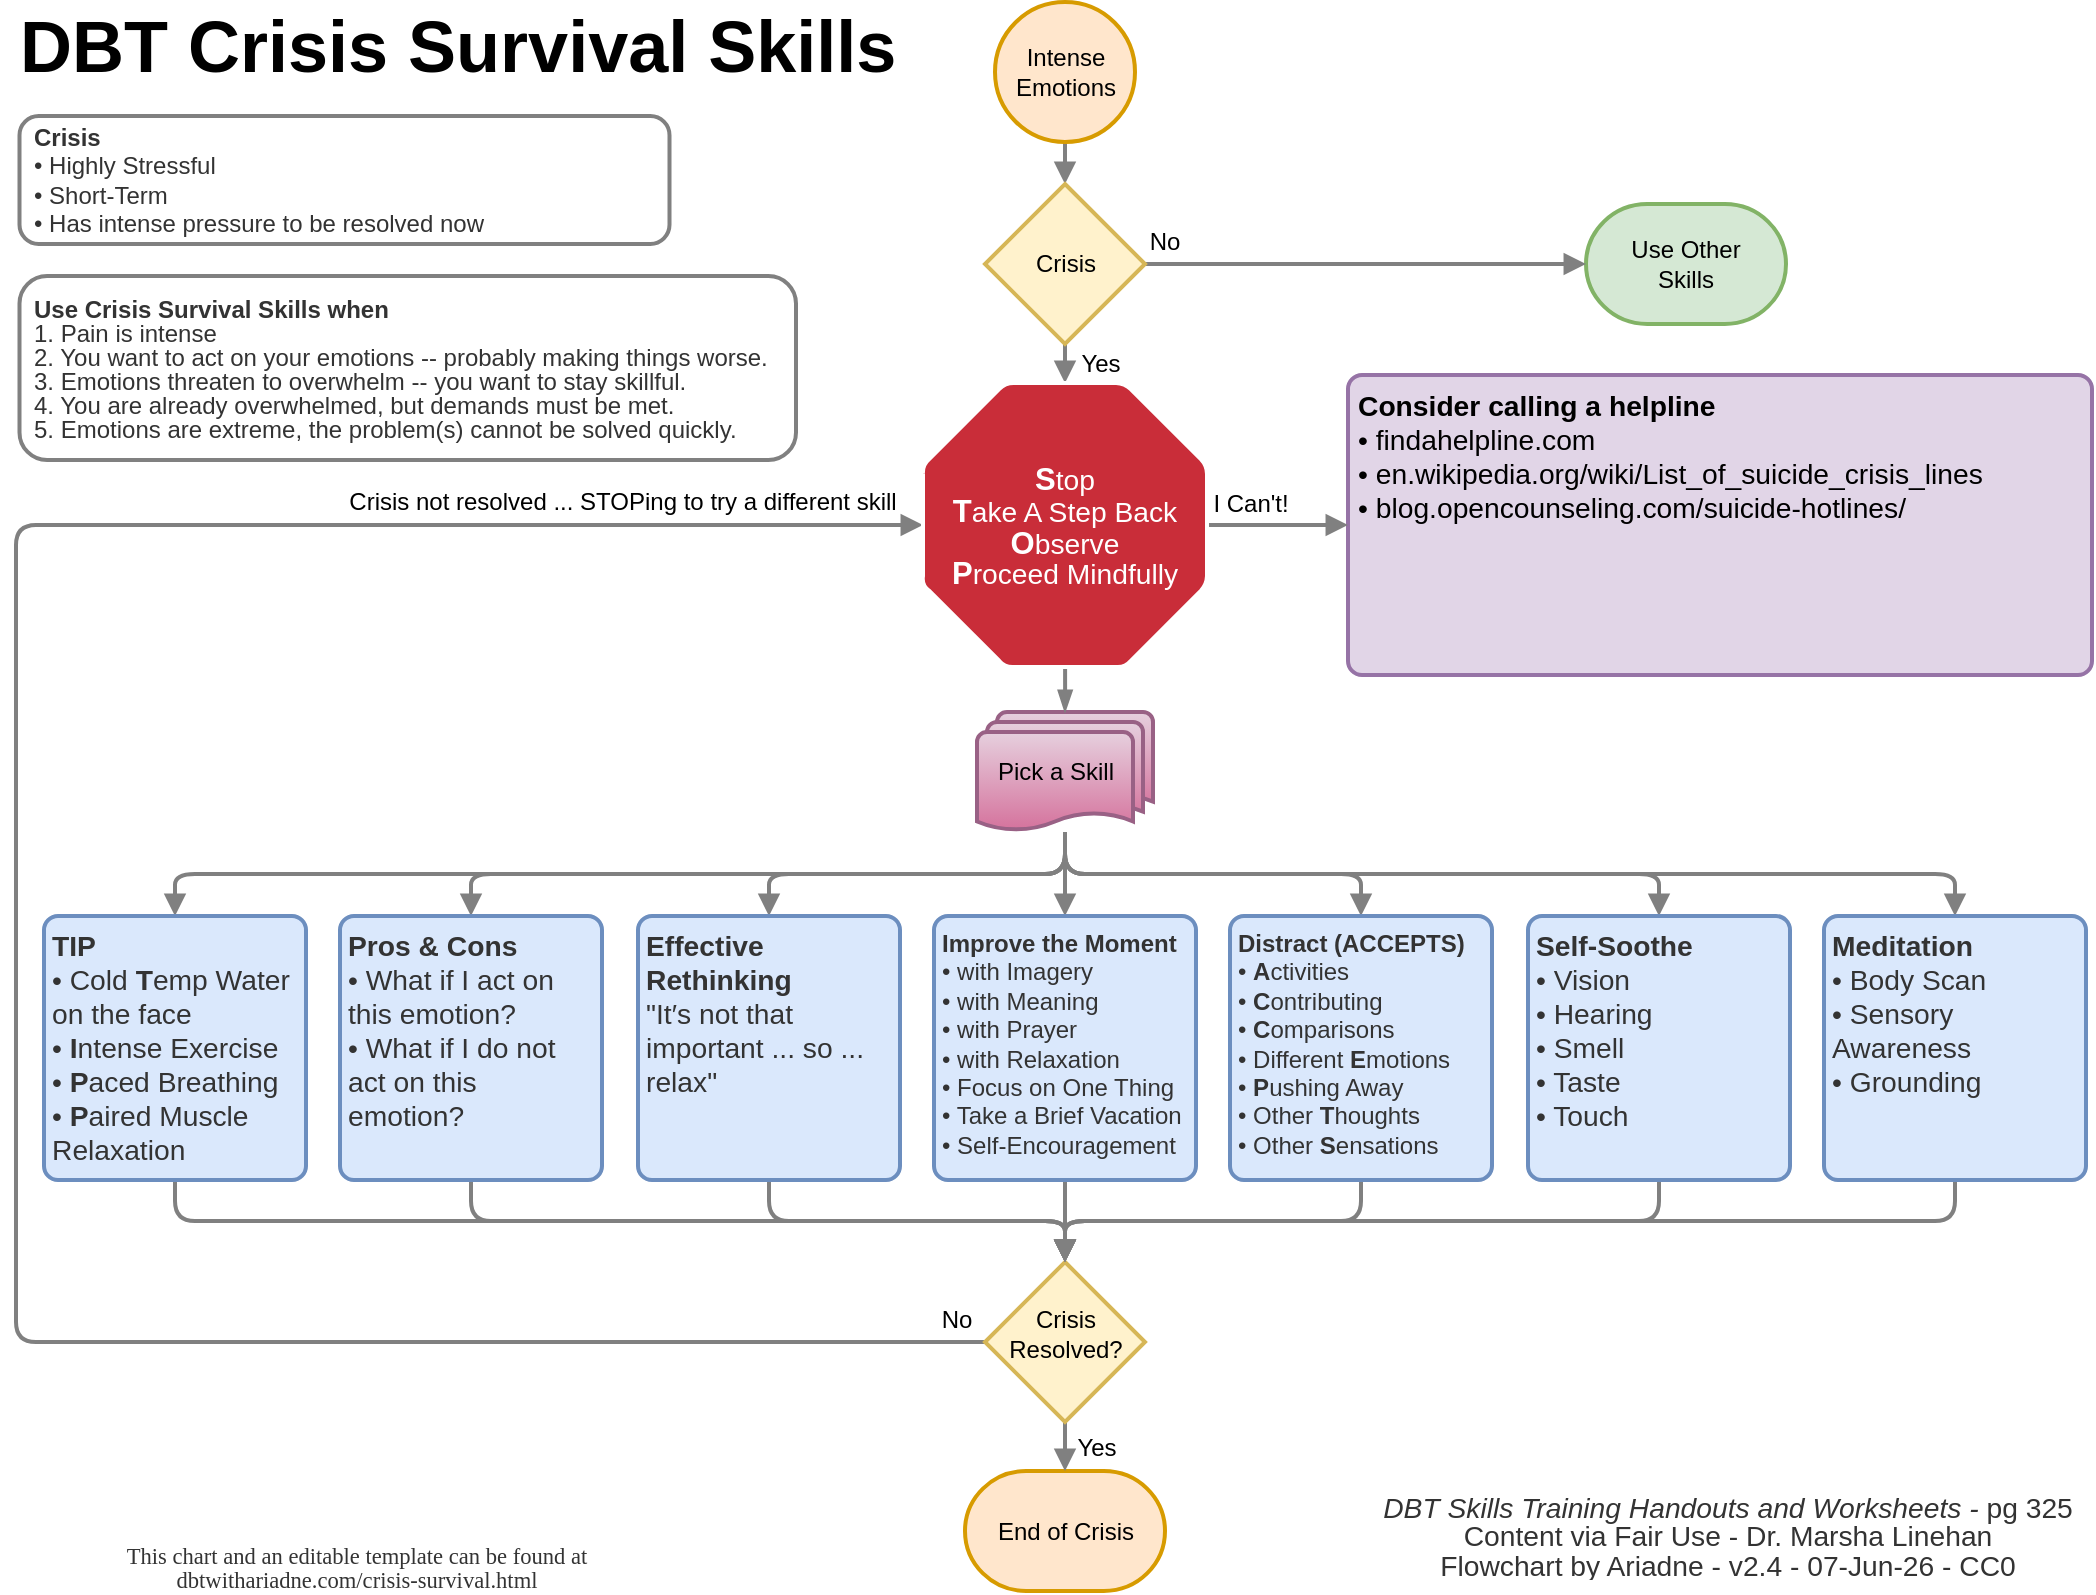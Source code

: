 <mxfile version="26.0.3">
  <diagram name="Page 1" id="Page_1">
    <mxGraphModel dx="1418" dy="746" grid="1" gridSize="12" guides="1" tooltips="1" connect="1" arrows="1" fold="1" page="1" pageScale="1" pageWidth="1100" pageHeight="850" math="0" shadow="0">
      <root>
        <mxCell id="0" />
        <mxCell id="1" parent="0" />
        <UserObject label="" tags="Background" id="72">
          <mxCell style="vsdxID=5;edgeStyle=none;startArrow=none;endArrow=block;startSize=5;endSize=5;strokeColor=#5E5E5E;spacingTop=-3;spacingBottom=-3;spacingLeft=-3;spacingRight=-3;verticalAlign=middle;html=1;labelBackgroundColor=none;rounded=1;" parent="1" edge="1">
            <mxGeometry relative="1" as="geometry">
              <mxPoint as="offset" />
              <Array as="points" />
              <mxPoint x="555" y="64" as="sourcePoint" />
              <mxPoint x="555" y="88" as="targetPoint" />
            </mxGeometry>
          </mxCell>
        </UserObject>
        <UserObject label="" tags="Background" id="36">
          <mxCell style="vsdxID=30;fillColor=none;gradientColor=none;fillOpacity=0;strokeOpacity=0;strokeWidth=2;spacingTop=-3;spacingBottom=-3;spacingLeft=-3;spacingRight=-3;points=[[0,0.5,0],[1,0.5,0],[0.5,1,0],[0.5,0,0]];labelBackgroundColor=none;rounded=1;strokeColor=none;html=1;whiteSpace=wrap;" parent="1" vertex="1">
            <mxGeometry x="703" y="762.5" width="365" height="55" as="geometry" />
          </mxCell>
        </UserObject>
        <mxCell id="37" style="vsdxID=31;fillColor=#ffffff;gradientColor=none;fillOpacity=0;strokeOpacity=0;shape=stencil(vVTLkoMgEPwajlK8jOGczf7AfgEViVJhxUJ24+7XBx2TEk1yS24w3UzTMwyI77patRox0gXvTvpsylAj/oEYM02tvQlxhfge8d3ReV1599OUsG9VZDIyRnQJZ+jAZkT5w5f51xAjmNMiBwBOfrvfQbGfcID+YJdjKsbAJ3BjqkHkysWFBLqf+CJmh8iNIkWSccrfZ6o3XeZdUMG4JsGs8pXOolR2tKpKoO6sdTsL0/nlrGlmRqTEZHNH+q4TikmROsnxdps4oeRBad7gZaktxfV2D/oi6dINSfuyrs5N4/V2Vo8iamPCnz60RXsEZjx9aKsCbd5m5+nIxMU4mzC1xloY7Tm+nOUYgn+A7y8=);strokeWidth=2;spacingTop=-3;spacingBottom=-3;spacingLeft=-3;spacingRight=-3;points=[[0,0.5,0],[1,0.5,0],[0.5,1,0],[0.5,0,0]];labelBackgroundColor=none;rounded=1;html=1;whiteSpace=wrap;" parent="36" vertex="1">
          <mxGeometry width="365" height="55" as="geometry" />
        </mxCell>
        <object label="&lt;div style=&quot;font-size: 1px&quot;&gt;&lt;p style=&quot;text-align:center;margin-left:0;margin-right:0;margin-top:0px;margin-bottom:0px;text-indent:0;vertical-align:middle;direction:ltr;&quot;&gt;&lt;font face=&quot;Helvetica&quot;&gt;&lt;font style=&quot;font-size: 14.11px; color: rgb(51, 51, 51); direction: ltr; letter-spacing: 0px; line-height: 100%; opacity: 1;&quot;&gt;&lt;i style=&quot;&quot;&gt;DBT Skills Training Handouts and Worksheets -&amp;nbsp;&lt;/i&gt;&lt;/font&gt;&lt;font style=&quot;font-size: 14.11px; color: rgb(51, 51, 51); direction: ltr; letter-spacing: 0px; line-height: 100%; opacity: 1;&quot;&gt;pg 325&lt;br&gt;Content via Fair Use - Dr. Marsha Linehan&lt;br&gt;Flowchart by Ariadne - v2.4 - %date{dd-mmm-yy}% - CC0&lt;/font&gt;&lt;/font&gt;&lt;/p&gt;&lt;/div&gt;" placeholders="1" id="38">
          <mxCell style="text;vsdxID=30;fillColor=none;gradientColor=none;fillOpacity=0;strokeOpacity=0;strokeWidth=2;spacingTop=-3;spacingBottom=-3;spacingLeft=-3;spacingRight=-3;points=[[0,0.5,0],[1,0.5,0],[0.5,1,0],[0.5,0,0]];labelBackgroundColor=none;rounded=1;strokeColor=none;html=1;whiteSpace=wrap;verticalAlign=middle;align=center;overflow=width;;html=1;" parent="36" vertex="1">
            <mxGeometry x="2.85" y="2.248" width="359.651" height="50.503" as="geometry" />
          </mxCell>
        </object>
        <UserObject label="" tags="Background" id="69">
          <mxCell style="vsdxID=69;fillColor=none;gradientColor=none;fillOpacity=0;strokeColor=none;strokeWidth=0;spacingTop=-3;spacingBottom=-3;spacingLeft=-3;spacingRight=-3;points=[[0,0.5,0],[1,0.5,0],[0.5,1,0],[0.5,0,0]];labelBackgroundColor=none;rounded=0;html=1;whiteSpace=wrap;" parent="1" vertex="1">
            <mxGeometry x="36" y="768" width="346" height="29" as="geometry" />
          </mxCell>
        </UserObject>
        <mxCell id="70" style="vsdxID=70;fillColor=#ffffff;gradientColor=none;fillOpacity=0;shape=stencil(pZFNDsIgEIVPM1syQIxhXesFPAERFCJCQ6l/p5d2XKCJG93NvPe9MHmA7EanBwsCx5LTyV69KQ7kBoTw0dnsS51A9iC7Q8r2mNMUDe2DrqTARbGGMnymBeq83/mHJQ2Z5OsVGZQ8p8v84u3lk3Vvty2BwccG5IgM+R+0Ukx9D+DP7NsVdViaoc58CFRs6382WSX6Bdk/AQ==);strokeColor=none;strokeWidth=0;spacingTop=-3;spacingBottom=-3;spacingLeft=-3;spacingRight=-3;points=[[0,0.5,0],[1,0.5,0],[0.5,1,0],[0.5,0,0]];labelBackgroundColor=none;rounded=1;html=1;whiteSpace=wrap;" parent="69" vertex="1">
          <mxGeometry width="346" height="29" as="geometry" />
        </mxCell>
        <mxCell id="-AC0HH4Vd6_QIRDWCGgm-108" value="&lt;div style=&quot;&quot;&gt;&lt;p style=&quot;margin: 0px; text-indent: 0px; vertical-align: top; direction: ltr;&quot;&gt;&lt;font&gt;&lt;font style=&quot;color: rgb(51, 51, 51); direction: ltr; letter-spacing: 0px; line-height: 100%; opacity: 1;&quot;&gt;&lt;b style=&quot;&quot;&gt;Crisis&lt;br&gt;&lt;/b&gt;&lt;/font&gt;&lt;font style=&quot;color: rgb(51, 51, 51); direction: ltr; letter-spacing: 0px; line-height: 100%; opacity: 1;&quot;&gt;• Highly Stressful&lt;br&gt;• Short-Term&lt;br&gt;• Has intense pressure to be resolved now&lt;/font&gt;&lt;/font&gt;&lt;/p&gt;&lt;/div&gt;" style="rounded=1;whiteSpace=wrap;html=1;strokeWidth=2;strokeColor=#808080;align=left;spacing=7;fontFamily=Helvetica;" parent="1" vertex="1">
          <mxGeometry x="31.75" y="80" width="325" height="64" as="geometry" />
        </mxCell>
        <mxCell id="-AC0HH4Vd6_QIRDWCGgm-109" value="&lt;div style=&quot;font-size: 1px&quot;&gt;&lt;p style=&quot;margin: 0px; text-indent: 0px; vertical-align: top; direction: ltr;&quot;&gt;&lt;font face=&quot;Helvetica&quot;&gt;&lt;font style=&quot;color: rgb(51, 51, 51); direction: ltr; letter-spacing: 0px; line-height: 100%; opacity: 1; font-size: 12px;&quot;&gt;&lt;b style=&quot;&quot;&gt;Use Crisis Survival Skills when&lt;/b&gt;&lt;/font&gt;&lt;font style=&quot;color: rgb(51, 51, 51); direction: ltr; letter-spacing: 0px; line-height: 100%; opacity: 1; font-size: 12px;&quot;&gt;&lt;br&gt;1. Pain is intense&lt;br&gt;2. You want to act on your emotions -- probably making things worse.&lt;br&gt;3. Emotions threaten to overwhelm -- you want to stay skillful. &lt;br&gt;4. You are already overwhelmed, but demands must be met.&lt;br&gt;5. Emotions are extreme, the problem(s) cannot be solved quickly.&lt;/font&gt;&lt;/font&gt;&lt;/p&gt;&lt;/div&gt;" style="rounded=1;whiteSpace=wrap;html=1;strokeWidth=2;strokeColor=#808080;align=left;spacingTop=0;spacing=7;spacingBottom=0;spacingLeft=0;" parent="1" vertex="1">
          <mxGeometry x="31.75" y="160" width="388.25" height="92" as="geometry" />
        </mxCell>
        <mxCell id="8sUVVkPSZ1JqGQnIxmPN-148" style="edgeStyle=elbowEdgeStyle;rounded=1;orthogonalLoop=1;jettySize=auto;html=1;entryX=0.5;entryY=0;entryDx=0;entryDy=0;elbow=vertical;strokeColor=#808080;strokeWidth=2;endArrow=block;endFill=1;" parent="1" source="8sUVVkPSZ1JqGQnIxmPN-120" target="8sUVVkPSZ1JqGQnIxmPN-126" edge="1">
          <mxGeometry relative="1" as="geometry" />
        </mxCell>
        <mxCell id="8sUVVkPSZ1JqGQnIxmPN-149" style="edgeStyle=elbowEdgeStyle;rounded=1;orthogonalLoop=1;jettySize=auto;html=1;entryX=0.5;entryY=0;entryDx=0;entryDy=0;elbow=vertical;strokeColor=#808080;strokeWidth=2;endArrow=block;endFill=1;" parent="1" source="8sUVVkPSZ1JqGQnIxmPN-120" target="8sUVVkPSZ1JqGQnIxmPN-127" edge="1">
          <mxGeometry relative="1" as="geometry" />
        </mxCell>
        <mxCell id="8sUVVkPSZ1JqGQnIxmPN-150" style="edgeStyle=elbowEdgeStyle;rounded=1;orthogonalLoop=1;jettySize=auto;html=1;entryX=0.5;entryY=0;entryDx=0;entryDy=0;elbow=vertical;strokeColor=#808080;strokeWidth=2;endArrow=block;endFill=1;" parent="1" source="8sUVVkPSZ1JqGQnIxmPN-120" target="8sUVVkPSZ1JqGQnIxmPN-128" edge="1">
          <mxGeometry relative="1" as="geometry" />
        </mxCell>
        <mxCell id="8sUVVkPSZ1JqGQnIxmPN-151" style="edgeStyle=elbowEdgeStyle;rounded=1;orthogonalLoop=1;jettySize=auto;html=1;entryX=0.5;entryY=0;entryDx=0;entryDy=0;elbow=vertical;strokeColor=#808080;strokeWidth=2;endArrow=block;endFill=1;" parent="1" source="8sUVVkPSZ1JqGQnIxmPN-120" target="8sUVVkPSZ1JqGQnIxmPN-123" edge="1">
          <mxGeometry relative="1" as="geometry" />
        </mxCell>
        <mxCell id="8sUVVkPSZ1JqGQnIxmPN-152" style="edgeStyle=elbowEdgeStyle;rounded=1;orthogonalLoop=1;jettySize=auto;html=1;entryX=0.5;entryY=0;entryDx=0;entryDy=0;elbow=vertical;strokeColor=#808080;strokeWidth=2;endArrow=block;endFill=1;" parent="1" source="8sUVVkPSZ1JqGQnIxmPN-120" target="8sUVVkPSZ1JqGQnIxmPN-125" edge="1">
          <mxGeometry relative="1" as="geometry" />
        </mxCell>
        <mxCell id="8sUVVkPSZ1JqGQnIxmPN-153" style="edgeStyle=elbowEdgeStyle;rounded=1;orthogonalLoop=1;jettySize=auto;html=1;entryX=0.5;entryY=0;entryDx=0;entryDy=0;elbow=vertical;strokeColor=#808080;strokeWidth=2;endArrow=block;endFill=1;" parent="1" source="8sUVVkPSZ1JqGQnIxmPN-120" target="8sUVVkPSZ1JqGQnIxmPN-124" edge="1">
          <mxGeometry relative="1" as="geometry" />
        </mxCell>
        <mxCell id="8sUVVkPSZ1JqGQnIxmPN-154" style="edgeStyle=elbowEdgeStyle;rounded=1;orthogonalLoop=1;jettySize=auto;html=1;entryX=0.5;entryY=0;entryDx=0;entryDy=0;elbow=vertical;strokeColor=#808080;strokeWidth=2;endArrow=block;endFill=1;" parent="1" source="8sUVVkPSZ1JqGQnIxmPN-120" target="8sUVVkPSZ1JqGQnIxmPN-121" edge="1">
          <mxGeometry relative="1" as="geometry" />
        </mxCell>
        <mxCell id="8sUVVkPSZ1JqGQnIxmPN-120" value="Pick a Skill&amp;nbsp; &amp;nbsp;" style="strokeWidth=2;html=1;shape=mxgraph.flowchart.multi-document;whiteSpace=wrap;align=center;fillColor=#e6d0de;strokeColor=#996185;gradientColor=#d5739d;" parent="1" vertex="1">
          <mxGeometry x="510.5" y="378" width="88" height="60" as="geometry" />
        </mxCell>
        <mxCell id="8sUVVkPSZ1JqGQnIxmPN-129" value="End of Crisis" style="strokeWidth=2;html=1;shape=mxgraph.flowchart.terminator;whiteSpace=wrap;fillColor=#ffe6cc;strokeColor=#d79b00;" parent="1" vertex="1">
          <mxGeometry x="504.5" y="757.5" width="100" height="60" as="geometry" />
        </mxCell>
        <mxCell id="8sUVVkPSZ1JqGQnIxmPN-132" style="edgeStyle=orthogonalEdgeStyle;rounded=0;orthogonalLoop=1;jettySize=auto;html=1;exitX=0.5;exitY=1;exitDx=0;exitDy=0;exitPerimeter=0;entryX=0.5;entryY=0;entryDx=0;entryDy=0;entryPerimeter=0;endArrow=block;endFill=1;strokeColor=#808080;strokeWidth=2;" parent="1" source="8sUVVkPSZ1JqGQnIxmPN-131" target="8sUVVkPSZ1JqGQnIxmPN-129" edge="1">
          <mxGeometry relative="1" as="geometry" />
        </mxCell>
        <mxCell id="8sUVVkPSZ1JqGQnIxmPN-138" value="Yes" style="edgeLabel;html=1;align=center;verticalAlign=middle;resizable=0;points=[];fontSize=12;" parent="8sUVVkPSZ1JqGQnIxmPN-132" vertex="1" connectable="0">
          <mxGeometry x="-0.374" relative="1" as="geometry">
            <mxPoint x="15" y="5" as="offset" />
          </mxGeometry>
        </mxCell>
        <mxCell id="8sUVVkPSZ1JqGQnIxmPN-136" style="edgeStyle=elbowEdgeStyle;rounded=1;orthogonalLoop=1;jettySize=auto;html=1;entryX=0;entryY=0.5;entryDx=0;entryDy=0;entryPerimeter=0;fontColor=#808080;strokeWidth=2;strokeColor=#808080;endArrow=block;endFill=1;exitX=0;exitY=0.5;exitDx=0;exitDy=0;exitPerimeter=0;curved=0;" parent="1" source="8sUVVkPSZ1JqGQnIxmPN-131" target="43" edge="1">
          <mxGeometry relative="1" as="geometry">
            <Array as="points">
              <mxPoint x="30" y="480" />
            </Array>
          </mxGeometry>
        </mxCell>
        <mxCell id="8sUVVkPSZ1JqGQnIxmPN-137" value="No" style="edgeLabel;html=1;align=center;verticalAlign=middle;resizable=0;points=[];fontSize=12;" parent="8sUVVkPSZ1JqGQnIxmPN-136" vertex="1" connectable="0">
          <mxGeometry x="-0.755" y="1" relative="1" as="geometry">
            <mxPoint x="150" y="-12" as="offset" />
          </mxGeometry>
        </mxCell>
        <mxCell id="8sUVVkPSZ1JqGQnIxmPN-172" value="Crisis not resolved ... STOPing to try a different skill" style="edgeLabel;html=1;align=center;verticalAlign=middle;resizable=0;points=[];fontSize=12;" parent="8sUVVkPSZ1JqGQnIxmPN-136" vertex="1" connectable="0">
          <mxGeometry x="0.914" y="2" relative="1" as="geometry">
            <mxPoint x="-93" y="-10" as="offset" />
          </mxGeometry>
        </mxCell>
        <mxCell id="8sUVVkPSZ1JqGQnIxmPN-142" style="edgeStyle=elbowEdgeStyle;rounded=1;orthogonalLoop=1;jettySize=auto;html=1;entryX=0.5;entryY=0;entryDx=0;entryDy=0;entryPerimeter=0;endArrow=block;endFill=1;elbow=vertical;exitX=0.5;exitY=1;exitDx=0;exitDy=0;strokeWidth=2;strokeColor=#808080;curved=0;" parent="1" source="8sUVVkPSZ1JqGQnIxmPN-126" target="8sUVVkPSZ1JqGQnIxmPN-131" edge="1">
          <mxGeometry relative="1" as="geometry">
            <Array as="points">
              <mxPoint x="610" y="630" />
            </Array>
          </mxGeometry>
        </mxCell>
        <mxCell id="8sUVVkPSZ1JqGQnIxmPN-131" value="Crisis&lt;div&gt;Resolved?&lt;/div&gt;" style="strokeWidth=2;html=1;shape=mxgraph.flowchart.decision;whiteSpace=wrap;fillColor=#fff2cc;strokeColor=#d6b656;aspect=fixed;spacingTop=-8;" parent="1" vertex="1">
          <mxGeometry x="514.5" y="653" width="80" height="80" as="geometry" />
        </mxCell>
        <mxCell id="8sUVVkPSZ1JqGQnIxmPN-156" style="edgeStyle=orthogonalEdgeStyle;rounded=1;orthogonalLoop=1;jettySize=auto;html=1;entryX=0.5;entryY=0;entryDx=0;entryDy=0;entryPerimeter=0;strokeWidth=2;curved=0;endArrow=block;endFill=1;strokeColor=#808080;" parent="1" source="8sUVVkPSZ1JqGQnIxmPN-117" target="43" edge="1">
          <mxGeometry relative="1" as="geometry" />
        </mxCell>
        <mxCell id="8sUVVkPSZ1JqGQnIxmPN-168" value="Yes" style="edgeLabel;html=1;align=center;verticalAlign=middle;resizable=0;points=[];fontSize=12;" parent="8sUVVkPSZ1JqGQnIxmPN-156" vertex="1" connectable="0">
          <mxGeometry x="-0.567" relative="1" as="geometry">
            <mxPoint x="17" y="-3" as="offset" />
          </mxGeometry>
        </mxCell>
        <mxCell id="8sUVVkPSZ1JqGQnIxmPN-157" value="Use Other&lt;br&gt;Skills" style="strokeWidth=2;html=1;shape=mxgraph.flowchart.terminator;whiteSpace=wrap;fillColor=#d5e8d4;strokeColor=#82b366;aspect=fixed;" parent="1" vertex="1">
          <mxGeometry x="815" y="124" width="100" height="60" as="geometry" />
        </mxCell>
        <mxCell id="8sUVVkPSZ1JqGQnIxmPN-158" style="edgeStyle=orthogonalEdgeStyle;rounded=0;orthogonalLoop=1;jettySize=auto;html=1;entryX=0;entryY=0.5;entryDx=0;entryDy=0;entryPerimeter=0;strokeColor=#808080;endArrow=block;endFill=1;strokeWidth=2;" parent="1" source="8sUVVkPSZ1JqGQnIxmPN-117" target="8sUVVkPSZ1JqGQnIxmPN-157" edge="1">
          <mxGeometry relative="1" as="geometry" />
        </mxCell>
        <mxCell id="8sUVVkPSZ1JqGQnIxmPN-167" value="No" style="edgeLabel;html=1;align=center;verticalAlign=middle;resizable=0;points=[];fontSize=12;" parent="8sUVVkPSZ1JqGQnIxmPN-158" vertex="1" connectable="0">
          <mxGeometry x="-0.676" y="-2" relative="1" as="geometry">
            <mxPoint x="-26" y="-13" as="offset" />
          </mxGeometry>
        </mxCell>
        <mxCell id="8sUVVkPSZ1JqGQnIxmPN-161" value="&lt;div&gt;&lt;div style=&quot;&quot;&gt;&lt;span style=&quot;font-size: 14.11px;&quot;&gt;&lt;b&gt;Consider calling a helpline&lt;/b&gt;&lt;/span&gt;&lt;/div&gt;&lt;/div&gt;&lt;div style=&quot;&quot;&gt;&lt;span style=&quot;background-color: transparent; font-size: 14.11px;&quot;&gt;•&amp;nbsp;&lt;/span&gt;&lt;span style=&quot;background-color: transparent; font-size: 14.11px;&quot;&gt;findahelpline.com&lt;/span&gt;&lt;/div&gt;&lt;div style=&quot;&quot;&gt;&lt;span style=&quot;background-color: transparent; font-size: 14.11px;&quot;&gt;•&amp;nbsp;&lt;/span&gt;&lt;span style=&quot;background-color: transparent;&quot;&gt;&lt;span style=&quot;font-size: 14.11px;&quot;&gt;en.wikipedia.org/wiki/List_of_suicide_crisis_lines&lt;/span&gt;&lt;/span&gt;&lt;/div&gt;&lt;div style=&quot;&quot;&gt;&lt;span style=&quot;background-color: transparent; font-size: 14.11px;&quot;&gt;•&amp;nbsp;&lt;/span&gt;&lt;span style=&quot;background-color: transparent;&quot;&gt;&lt;span style=&quot;font-size: 14.11px;&quot;&gt;blog.opencounseling.com/suicide-hotlines/&lt;/span&gt;&lt;/span&gt;&lt;/div&gt;" style="rounded=1;whiteSpace=wrap;html=1;absoluteArcSize=1;arcSize=14;strokeWidth=2;align=left;fillColor=#e1d5e7;strokeColor=#9673a6;verticalAlign=top;spacingLeft=3;" parent="1" vertex="1">
          <mxGeometry x="696" y="209.5" width="372" height="150" as="geometry" />
        </mxCell>
        <mxCell id="8sUVVkPSZ1JqGQnIxmPN-162" style="edgeStyle=orthogonalEdgeStyle;rounded=1;orthogonalLoop=1;jettySize=auto;html=1;entryX=0.5;entryY=0;entryDx=0;entryDy=0;entryPerimeter=0;strokeColor=#808080;endArrow=blockThin;endFill=1;curved=0;strokeWidth=2;" parent="1" source="45" target="8sUVVkPSZ1JqGQnIxmPN-120" edge="1">
          <mxGeometry relative="1" as="geometry" />
        </mxCell>
        <mxCell id="8sUVVkPSZ1JqGQnIxmPN-163" style="edgeStyle=orthogonalEdgeStyle;rounded=1;orthogonalLoop=1;jettySize=auto;html=1;entryX=0;entryY=0.5;entryDx=0;entryDy=0;strokeColor=#808080;curved=0;endArrow=block;endFill=1;strokeWidth=2;" parent="1" source="45" target="8sUVVkPSZ1JqGQnIxmPN-161" edge="1">
          <mxGeometry relative="1" as="geometry" />
        </mxCell>
        <mxCell id="8sUVVkPSZ1JqGQnIxmPN-169" value="I Can&#39;t!" style="edgeLabel;html=1;align=center;verticalAlign=middle;resizable=0;points=[];fontSize=12;" parent="8sUVVkPSZ1JqGQnIxmPN-163" vertex="1" connectable="0">
          <mxGeometry x="-0.447" y="2" relative="1" as="geometry">
            <mxPoint x="4" y="-9" as="offset" />
          </mxGeometry>
        </mxCell>
        <UserObject label="" tags="STOP" id="42">
          <mxCell style="vsdxID=35;strokeWidth=2;spacingTop=-3;spacingBottom=-3;spacingLeft=-3;spacingRight=-3;points=[];labelBackgroundColor=none;rounded=0;glass=0;shadow=0;fillColor=none;strokeColor=none;fillStyle=auto;textShadow=0;labelBorderColor=none;perimeterSpacing=1;container=0;rotation=0;aspect=fixed;fontColor=none;noLabel=1;" parent="1" vertex="1">
            <mxGeometry x="483.5" y="213.5" width="142" height="142" as="geometry" />
          </mxCell>
        </UserObject>
        <mxCell id="43" value="" style="vsdxID=36;fillColor=none;gradientColor=none;strokeColor=none;strokeWidth=2;spacingTop=-3;spacingBottom=-3;spacingLeft=-3;spacingRight=-3;points=[[0,0.5,0],[1,0.5,0],[0.5,1,0],[0.5,0,0]];labelBackgroundColor=none;rounded=1;rotation=0;aspect=fixed;fontColor=none;noLabel=1;" parent="42" vertex="1">
          <mxGeometry width="142" height="142" as="geometry" />
        </mxCell>
        <mxCell id="44" style="vsdxID=37;fillColor=#c92d39;gradientColor=none;shape=stencil(vVXbcoMgFPwaHnW4jKjPafID/QKmEmVqJYO2Mf36okctEJOHzOgb7FlZlwUOYoe2EheJKG47oz/lVRVdhdgbolQ1lTSqsyPEjogdztrI0ujvpoD5RVgmxSMiC/iGDGyKhfl4V78SMBwzkiZQgC+/9M+g2E91KN1gxug4PQHTLjRITEweEwZkcwuRiUJjQr31LCXLJkoketVGRneiU7rx1GthShlZuehci9IrtVcpLw5M3B+sVeNYsWK5rx6TZ3byLLQzI723G/NyeC8jPFvRXTWRxjn1TfwjM4XdhbIA21vJ0zCTOaQHfjgL/XD/jBG8emR38BIqTzG9GozdmswP2olqezeDmKe+RLVqKLm7Lkl4XYJju2zX9l6Cizorv/yM8TAZJ6sd3rEgmCWpB8HQNAxmRlbfeL6bkWe9xQ7GFgbNTdU1dEC3HrY8C0G7ZMc/);strokeColor=#ffffff;strokeWidth=2;spacingTop=-3;spacingBottom=-3;spacingLeft=-3;spacingRight=-3;points=[[0,0.5,0],[1,0.5,0],[0.5,1,0],[0.5,0,0]];labelBackgroundColor=none;rounded=1;html=1;whiteSpace=wrap;rotation=0;aspect=fixed;" parent="43" vertex="1">
          <mxGeometry width="142" height="142" as="geometry" />
        </mxCell>
        <mxCell id="45" value="&lt;div style=&quot;font-size: 1px&quot;&gt;&lt;p style=&quot;text-align:center;margin-left:0;margin-right:0;margin-top:0px;margin-bottom:0px;text-indent:0;vertical-align:middle;direction:ltr;&quot;&gt;&lt;font style=&quot;font-size: 15.52px; font-family: Arial; direction: ltr; letter-spacing: 0px; line-height: 100%; opacity: 1;&quot;&gt;&lt;b&gt;S&lt;/b&gt;&lt;/font&gt;&lt;font style=&quot;font-size: 14.11px; font-family: Arial; direction: ltr; letter-spacing: 0px; line-height: 100%; opacity: 1;&quot;&gt;top&lt;br&gt;&lt;/font&gt;&lt;font style=&quot;font-size: 15.52px; font-family: Arial; direction: ltr; letter-spacing: 0px; line-height: 100%; opacity: 1;&quot;&gt;&lt;b&gt;T&lt;/b&gt;&lt;/font&gt;&lt;font style=&quot;font-size: 14.11px; font-family: Arial; direction: ltr; letter-spacing: 0px; line-height: 100%; opacity: 1;&quot;&gt;ake A Step Back&lt;br&gt;&lt;/font&gt;&lt;font style=&quot;font-size: 15.52px; font-family: Arial; direction: ltr; letter-spacing: 0px; line-height: 100%; opacity: 1;&quot;&gt;&lt;b&gt;O&lt;/b&gt;&lt;/font&gt;&lt;font style=&quot;font-size: 14.11px; font-family: Arial; direction: ltr; letter-spacing: 0px; line-height: 100%; opacity: 1;&quot;&gt;bserve&lt;br&gt;&lt;/font&gt;&lt;font style=&quot;font-size: 15.52px; font-family: Arial; direction: ltr; letter-spacing: 0px; line-height: 100%; opacity: 1;&quot;&gt;&lt;b&gt;P&lt;/b&gt;&lt;/font&gt;&lt;font style=&quot;font-size: 14.11px; font-family: Arial; direction: ltr; letter-spacing: 0px; line-height: 100%; opacity: 1;&quot;&gt;roceed Mindfully&lt;/font&gt;&lt;/p&gt;&lt;/div&gt;" style="text;vsdxID=36;strokeWidth=2;spacingTop=-3;spacingBottom=-3;spacingLeft=-3;spacingRight=-3;points=[[0,0.5,0],[1,0.5,0],[0.5,1,0],[0.5,0,0]];labelBackgroundColor=none;rounded=1;html=1;whiteSpace=wrap;verticalAlign=middle;align=center;overflow=width;;html=1;rotation=0;aspect=fixed;fontColor=#FFFFFF;" parent="43" vertex="1">
          <mxGeometry x="3.55" y="3.55" width="134.9" height="134.9" as="geometry" />
        </mxCell>
        <mxCell id="8sUVVkPSZ1JqGQnIxmPN-165" style="edgeStyle=orthogonalEdgeStyle;rounded=1;orthogonalLoop=1;jettySize=auto;html=1;entryX=0.5;entryY=0;entryDx=0;entryDy=0;entryPerimeter=0;strokeColor=#808080;curved=0;endArrow=block;endFill=1;strokeWidth=2;" parent="1" source="8sUVVkPSZ1JqGQnIxmPN-116" target="8sUVVkPSZ1JqGQnIxmPN-117" edge="1">
          <mxGeometry relative="1" as="geometry" />
        </mxCell>
        <mxCell id="8sUVVkPSZ1JqGQnIxmPN-116" value="Intense &lt;br&gt;Emotions" style="strokeWidth=2;html=1;shape=mxgraph.flowchart.start_2;whiteSpace=wrap;fillColor=#ffe6cc;strokeColor=#d79b00;aspect=fixed;" parent="1" vertex="1">
          <mxGeometry x="519.5" y="23" width="70" height="70" as="geometry" />
        </mxCell>
        <mxCell id="8sUVVkPSZ1JqGQnIxmPN-117" value="Crisis" style="strokeWidth=2;html=1;shape=mxgraph.flowchart.decision;whiteSpace=wrap;fillColor=#fff2cc;strokeColor=#d6b656;aspect=fixed;" parent="1" vertex="1">
          <mxGeometry x="514.5" y="114" width="80" height="80" as="geometry" />
        </mxCell>
        <mxCell id="8sUVVkPSZ1JqGQnIxmPN-177" value="DBT Crisis Survival Skills" style="text;strokeColor=none;align=left;fillColor=none;html=1;verticalAlign=middle;whiteSpace=wrap;rounded=0;fontStyle=1;fontSize=36;" parent="1" vertex="1">
          <mxGeometry x="30" y="30" width="450" height="30" as="geometry" />
        </mxCell>
        <mxCell id="ejDCWWCetSTVwmPSnASv-72" style="edgeStyle=elbowEdgeStyle;rounded=1;orthogonalLoop=1;jettySize=auto;html=1;entryX=0.5;entryY=0;entryDx=0;entryDy=0;entryPerimeter=0;elbow=vertical;strokeColor=#808080;strokeWidth=2;endArrow=block;endFill=1;curved=0;" parent="1" source="8sUVVkPSZ1JqGQnIxmPN-125" target="8sUVVkPSZ1JqGQnIxmPN-131" edge="1">
          <mxGeometry relative="1" as="geometry" />
        </mxCell>
        <mxCell id="ejDCWWCetSTVwmPSnASv-73" style="edgeStyle=elbowEdgeStyle;rounded=1;orthogonalLoop=1;jettySize=auto;html=1;entryX=0.5;entryY=0;entryDx=0;entryDy=0;entryPerimeter=0;elbow=vertical;strokeColor=#808080;strokeWidth=2;endArrow=block;endFill=1;curved=0;" parent="1" source="8sUVVkPSZ1JqGQnIxmPN-124" target="8sUVVkPSZ1JqGQnIxmPN-131" edge="1">
          <mxGeometry relative="1" as="geometry" />
        </mxCell>
        <mxCell id="ejDCWWCetSTVwmPSnASv-74" style="edgeStyle=elbowEdgeStyle;rounded=1;orthogonalLoop=1;jettySize=auto;html=1;entryX=0.5;entryY=0;entryDx=0;entryDy=0;entryPerimeter=0;elbow=vertical;strokeColor=#808080;strokeWidth=2;endArrow=block;endFill=1;curved=0;" parent="1" source="8sUVVkPSZ1JqGQnIxmPN-121" target="8sUVVkPSZ1JqGQnIxmPN-131" edge="1">
          <mxGeometry relative="1" as="geometry" />
        </mxCell>
        <mxCell id="ejDCWWCetSTVwmPSnASv-75" style="edgeStyle=elbowEdgeStyle;rounded=1;orthogonalLoop=1;jettySize=auto;html=1;entryX=0.5;entryY=0;entryDx=0;entryDy=0;entryPerimeter=0;elbow=vertical;strokeWidth=2;strokeColor=#808080;endArrow=block;endFill=1;curved=0;" parent="1" source="8sUVVkPSZ1JqGQnIxmPN-127" target="8sUVVkPSZ1JqGQnIxmPN-131" edge="1">
          <mxGeometry relative="1" as="geometry" />
        </mxCell>
        <mxCell id="ejDCWWCetSTVwmPSnASv-76" style="edgeStyle=elbowEdgeStyle;rounded=1;orthogonalLoop=1;jettySize=auto;html=1;entryX=0.5;entryY=0;entryDx=0;entryDy=0;entryPerimeter=0;elbow=vertical;strokeWidth=2;strokeColor=#808080;endArrow=block;endFill=1;curved=0;" parent="1" source="8sUVVkPSZ1JqGQnIxmPN-128" target="8sUVVkPSZ1JqGQnIxmPN-131" edge="1">
          <mxGeometry relative="1" as="geometry" />
        </mxCell>
        <mxCell id="ejDCWWCetSTVwmPSnASv-77" style="edgeStyle=elbowEdgeStyle;rounded=1;orthogonalLoop=1;jettySize=auto;html=1;entryX=0.5;entryY=0;entryDx=0;entryDy=0;entryPerimeter=0;elbow=vertical;endArrow=block;endFill=1;strokeColor=#808080;strokeWidth=2;curved=0;" parent="1" source="8sUVVkPSZ1JqGQnIxmPN-123" target="8sUVVkPSZ1JqGQnIxmPN-131" edge="1">
          <mxGeometry relative="1" as="geometry" />
        </mxCell>
        <mxCell id="8sUVVkPSZ1JqGQnIxmPN-121" value="&lt;div&gt;&lt;font style=&quot;direction: ltr; opacity: 1; color: rgb(51, 51, 51);&quot;&gt;&lt;font style=&quot;color: rgb(51, 51, 51); letter-spacing: 0px; text-align: center; font-size: 14.11px; font-family: Arial; direction: ltr; opacity: 1;&quot;&gt;&lt;b&gt;TIP&lt;/b&gt;&lt;/font&gt;&lt;font style=&quot;color: rgb(51, 51, 51); letter-spacing: 0px; text-align: center; font-size: 14.11px; font-family: Arial; direction: ltr; opacity: 1;&quot;&gt;&lt;br&gt;• Cold&amp;nbsp;&lt;/font&gt;&lt;font style=&quot;color: rgb(51, 51, 51); letter-spacing: 0px; text-align: center; font-size: 14.11px; font-family: Arial; direction: ltr; opacity: 1;&quot;&gt;&lt;b&gt;T&lt;/b&gt;&lt;/font&gt;&lt;font style=&quot;color: rgb(51, 51, 51); letter-spacing: 0px; text-align: center; font-size: 14.11px; font-family: Arial; direction: ltr; opacity: 1;&quot;&gt;emp Water on the face&lt;br&gt;&lt;/font&gt;&lt;font style=&quot;text-align: center; direction: ltr; opacity: 1; color: rgb(51, 51, 51);&quot;&gt;&lt;font face=&quot;Arial&quot; color=&quot;#333333&quot;&gt;&lt;span style=&quot;font-size: 14.11px;&quot;&gt;•&amp;nbsp;&lt;/span&gt;&lt;/font&gt;&lt;b style=&quot;color: light-dark(rgb(51, 51, 51), rgb(51, 51, 51)); font-family: Arial; font-size: 14.11px; letter-spacing: 0px;&quot;&gt;I&lt;/b&gt;&lt;/font&gt;&lt;font style=&quot;color: rgb(51, 51, 51); letter-spacing: 0px; text-align: center; font-size: 14.11px; font-family: Arial; direction: ltr; opacity: 1;&quot;&gt;ntense Exercise&lt;br&gt;&lt;/font&gt;&lt;font style=&quot;text-align: center; direction: ltr; opacity: 1; color: rgb(51, 51, 51);&quot;&gt;&lt;font face=&quot;Arial&quot; color=&quot;#333333&quot;&gt;&lt;span style=&quot;font-size: 14.11px;&quot;&gt;•&amp;nbsp;&lt;/span&gt;&lt;/font&gt;&lt;b style=&quot;color: light-dark(rgb(51, 51, 51), rgb(51, 51, 51)); font-family: Arial; font-size: 14.11px; letter-spacing: 0px;&quot;&gt;P&lt;/b&gt;&lt;/font&gt;&lt;font style=&quot;color: rgb(51, 51, 51); letter-spacing: 0px; text-align: center; font-size: 14.11px; font-family: Arial; direction: ltr; opacity: 1;&quot;&gt;aced Breathing&lt;br&gt;&lt;/font&gt;&lt;font style=&quot;text-align: center; direction: ltr; opacity: 1; color: rgb(51, 51, 51);&quot;&gt;&lt;font face=&quot;Arial&quot; color=&quot;#333333&quot;&gt;&lt;span style=&quot;font-size: 14.11px;&quot;&gt;•&amp;nbsp;&lt;/span&gt;&lt;/font&gt;&lt;b style=&quot;color: light-dark(rgb(51, 51, 51), rgb(51, 51, 51)); font-family: Arial; font-size: 14.11px; letter-spacing: 0px;&quot;&gt;P&lt;/b&gt;&lt;/font&gt;&lt;font style=&quot;color: rgb(51, 51, 51); letter-spacing: 0px; text-align: center; font-size: 14.11px; font-family: Arial; direction: ltr; opacity: 1;&quot;&gt;aired Muscle Relaxation&lt;/font&gt;&lt;/font&gt;&lt;/div&gt;" style="rounded=1;whiteSpace=wrap;html=1;absoluteArcSize=1;arcSize=14;strokeWidth=2;align=left;fillColor=#dae8fc;strokeColor=#6c8ebf;verticalAlign=top;spacingLeft=2;fontFamily=Helvetica;fontSize=12;" parent="1" vertex="1">
          <mxGeometry x="44" y="480" width="131" height="132" as="geometry" />
        </mxCell>
        <mxCell id="8sUVVkPSZ1JqGQnIxmPN-123" value="&lt;font style=&quot;letter-spacing: 0px; text-align: center; font-size: 14.11px; font-family: Arial; color: rgb(51, 51, 51); direction: ltr; opacity: 1;&quot;&gt;&lt;b&gt;Meditation&lt;br&gt;&lt;/b&gt;&lt;/font&gt;&lt;font style=&quot;letter-spacing: 0px; text-align: center; font-size: 14.11px; font-family: Arial; color: rgb(51, 51, 51); direction: ltr; opacity: 1;&quot;&gt;• Body Scan&lt;br&gt;• Sensory Awareness&lt;/font&gt;&lt;div&gt;&lt;font style=&quot;text-align: center; direction: ltr; opacity: 1; color: rgb(51, 51, 51);&quot;&gt;&lt;font face=&quot;Arial&quot; color=&quot;#333333&quot;&gt;&lt;span style=&quot;font-size: 14.11px;&quot;&gt;• Grounding&lt;/span&gt;&lt;/font&gt;&lt;/font&gt;&lt;/div&gt;" style="rounded=1;whiteSpace=wrap;html=1;absoluteArcSize=1;arcSize=14;strokeWidth=2;align=left;fillColor=#dae8fc;strokeColor=#6c8ebf;verticalAlign=top;spacingLeft=2;fontFamily=Helvetica;fontSize=12;" parent="1" vertex="1">
          <mxGeometry x="934" y="480" width="131" height="132" as="geometry" />
        </mxCell>
        <mxCell id="8sUVVkPSZ1JqGQnIxmPN-124" value="&lt;font style=&quot;letter-spacing: 0px; text-align: center; font-size: 14.11px; font-family: Arial; color: rgb(51, 51, 51); direction: ltr; opacity: 1;&quot;&gt;&lt;b&gt;Pros &amp;amp; Cons&lt;br&gt;&lt;/b&gt;&lt;/font&gt;&lt;font style=&quot;letter-spacing: 0px; text-align: center; font-size: 14.11px; font-family: Arial; color: rgb(51, 51, 51); direction: ltr; opacity: 1;&quot;&gt;• What if I act on this emotion?&lt;br&gt;• What if I do not act on this emotion?&lt;/font&gt;" style="rounded=1;whiteSpace=wrap;html=1;absoluteArcSize=1;arcSize=14;strokeWidth=2;align=left;fillColor=#dae8fc;strokeColor=#6c8ebf;verticalAlign=top;spacingLeft=2;fontFamily=Helvetica;fontSize=12;spacingRight=2;" parent="1" vertex="1">
          <mxGeometry x="192" y="480" width="131" height="132" as="geometry" />
        </mxCell>
        <mxCell id="8sUVVkPSZ1JqGQnIxmPN-125" value="&lt;div&gt;&lt;font style=&quot;letter-spacing: 0px; color: rgb(51, 51, 51); direction: ltr; opacity: 1;&quot;&gt;&lt;font style=&quot;letter-spacing: 0px; text-align: center; font-size: 14.11px; font-family: Arial; color: rgb(51, 51, 51); direction: ltr; opacity: 1;&quot;&gt;&lt;b&gt;Effective Rethinking&lt;br&gt;&lt;/b&gt;&lt;/font&gt;&lt;font style=&quot;letter-spacing: 0px; text-align: center; font-size: 14.11px; font-family: Arial; color: rgb(51, 51, 51); direction: ltr; opacity: 1;&quot;&gt;&quot;It′s not that important ... so ... relax&quot;&lt;/font&gt;&lt;b&gt;&lt;/b&gt;&lt;/font&gt;&lt;/div&gt;" style="rounded=1;whiteSpace=wrap;html=1;absoluteArcSize=1;arcSize=14;strokeWidth=2;align=left;fillColor=#dae8fc;strokeColor=#6c8ebf;verticalAlign=top;spacingLeft=2;fontFamily=Helvetica;fontSize=12;" parent="1" vertex="1">
          <mxGeometry x="341" y="480" width="131" height="132" as="geometry" />
        </mxCell>
        <mxCell id="8sUVVkPSZ1JqGQnIxmPN-127" value="&lt;font style=&quot;direction: ltr; line-height: 14.11px; opacity: 1; color: rgb(51, 51, 51);&quot;&gt;&lt;font style=&quot;line-height: 120%;&quot;&gt;&lt;font style=&quot;color: rgb(51, 51, 51); letter-spacing: 0px; text-align: center; font-family: Arial; direction: ltr; opacity: 1;&quot;&gt;&lt;b&gt;Distract (ACCEPTS)&lt;/b&gt;&lt;/font&gt;&lt;font style=&quot;color: rgb(51, 51, 51); letter-spacing: 0px; text-align: center; font-family: Arial; direction: ltr; line-height: 14.11px; opacity: 1;&quot;&gt;&lt;br&gt;&lt;/font&gt;&lt;font style=&quot;text-align: center; direction: ltr; opacity: 1; color: rgb(51, 51, 51);&quot;&gt;&lt;font face=&quot;Arial&quot; color=&quot;#333333&quot;&gt;•&amp;nbsp;&lt;/font&gt;&lt;b style=&quot;color: light-dark(rgb(51, 51, 51), rgb(51, 51, 51)); font-family: Arial; letter-spacing: 0px;&quot;&gt;A&lt;/b&gt;&lt;/font&gt;&lt;font style=&quot;color: rgb(51, 51, 51); letter-spacing: 0px; text-align: center; font-family: Arial; direction: ltr; opacity: 1;&quot;&gt;ctivities&lt;br&gt;&lt;/font&gt;&lt;font style=&quot;text-align: center; direction: ltr; opacity: 1; color: rgb(51, 51, 51);&quot;&gt;&lt;font face=&quot;Arial&quot; color=&quot;#333333&quot;&gt;•&amp;nbsp;&lt;/font&gt;&lt;b style=&quot;color: light-dark(rgb(51, 51, 51), rgb(51, 51, 51)); font-family: Arial; letter-spacing: 0px;&quot;&gt;C&lt;/b&gt;&lt;/font&gt;&lt;font style=&quot;color: rgb(51, 51, 51); letter-spacing: 0px; text-align: center; font-family: Arial; direction: ltr; opacity: 1;&quot;&gt;ontributing&lt;br&gt;&lt;/font&gt;&lt;font style=&quot;text-align: center; direction: ltr; opacity: 1; color: rgb(51, 51, 51);&quot;&gt;&lt;font face=&quot;Arial&quot; color=&quot;#333333&quot;&gt;•&amp;nbsp;&lt;/font&gt;&lt;b style=&quot;color: light-dark(rgb(51, 51, 51), rgb(51, 51, 51)); font-family: Arial; letter-spacing: 0px;&quot;&gt;C&lt;/b&gt;&lt;/font&gt;&lt;font style=&quot;color: rgb(51, 51, 51); letter-spacing: 0px; text-align: center; font-family: Arial; direction: ltr; opacity: 1;&quot;&gt;omparisons&lt;br&gt;• Different&amp;nbsp;&lt;/font&gt;&lt;font style=&quot;color: rgb(51, 51, 51); letter-spacing: 0px; text-align: center; font-family: Arial; direction: ltr; opacity: 1;&quot;&gt;&lt;b&gt;E&lt;/b&gt;&lt;/font&gt;&lt;font style=&quot;color: rgb(51, 51, 51); letter-spacing: 0px; text-align: center; font-family: Arial; direction: ltr; opacity: 1;&quot;&gt;motions&lt;br&gt;&lt;/font&gt;&lt;font style=&quot;text-align: center; direction: ltr; opacity: 1; color: rgb(51, 51, 51);&quot;&gt;&lt;font face=&quot;Arial&quot; color=&quot;#333333&quot;&gt;•&amp;nbsp;&lt;/font&gt;&lt;b style=&quot;color: light-dark(rgb(51, 51, 51), rgb(51, 51, 51)); font-family: Arial; letter-spacing: 0px;&quot;&gt;P&lt;/b&gt;&lt;/font&gt;&lt;font style=&quot;color: rgb(51, 51, 51); letter-spacing: 0px; text-align: center; font-family: Arial; direction: ltr; opacity: 1;&quot;&gt;ushing Away&lt;br&gt;• Other&amp;nbsp;&lt;/font&gt;&lt;font style=&quot;color: rgb(51, 51, 51); letter-spacing: 0px; text-align: center; font-family: Arial; direction: ltr; opacity: 1;&quot;&gt;&lt;b&gt;T&lt;/b&gt;&lt;/font&gt;&lt;font style=&quot;color: rgb(51, 51, 51); letter-spacing: 0px; text-align: center; font-family: Arial; direction: ltr; opacity: 1;&quot;&gt;houghts&lt;br&gt;• Other&amp;nbsp;&lt;/font&gt;&lt;font style=&quot;color: rgb(51, 51, 51); letter-spacing: 0px; text-align: center; font-family: Arial; direction: ltr; opacity: 1;&quot;&gt;&lt;b&gt;S&lt;/b&gt;&lt;/font&gt;&lt;font style=&quot;color: rgb(51, 51, 51); letter-spacing: 0px; text-align: center; font-family: Arial; direction: ltr; opacity: 1;&quot;&gt;ensations&lt;/font&gt;&lt;/font&gt;&lt;font color=&quot;rgba(0, 0, 0, 0)&quot;&gt;&lt;span style=&quot;letter-spacing: 0px;&quot;&gt;&lt;b&gt;&lt;/b&gt;&lt;/span&gt;&lt;/font&gt;&lt;/font&gt;" style="rounded=1;whiteSpace=wrap;html=1;absoluteArcSize=1;arcSize=14;strokeWidth=2;align=left;fillColor=#dae8fc;strokeColor=#6c8ebf;verticalAlign=top;spacingLeft=2;spacingRight=0;fontFamily=Helvetica;fontSize=12;" parent="1" vertex="1">
          <mxGeometry x="637" y="480" width="131" height="132" as="geometry" />
        </mxCell>
        <mxCell id="8sUVVkPSZ1JqGQnIxmPN-128" value="&lt;font style=&quot;letter-spacing: 0px; color: rgb(51, 51, 51); direction: ltr; opacity: 1;&quot;&gt;&lt;font style=&quot;letter-spacing: 0px; text-align: center; font-size: 14.11px; font-family: Arial; color: rgb(51, 51, 51); direction: ltr; opacity: 1;&quot;&gt;&lt;b&gt;Self-Soothe&lt;/b&gt;&lt;/font&gt;&lt;font style=&quot;letter-spacing: 0px; text-align: center; font-size: 14.11px; font-family: Arial; color: rgb(51, 51, 51); direction: ltr; opacity: 1;&quot;&gt;&lt;br&gt;• Vision&lt;br&gt;• Hearing&lt;br&gt;• Smell&lt;br&gt;• Taste&lt;br&gt;• Touch&lt;/font&gt;&lt;b&gt;&lt;/b&gt;&lt;/font&gt;" style="rounded=1;whiteSpace=wrap;html=1;absoluteArcSize=1;arcSize=14;strokeWidth=2;align=left;fillColor=#dae8fc;strokeColor=#6c8ebf;verticalAlign=top;spacingLeft=2;fontFamily=Helvetica;fontSize=12;" parent="1" vertex="1">
          <mxGeometry x="786" y="480" width="131" height="132" as="geometry" />
        </mxCell>
        <mxCell id="8sUVVkPSZ1JqGQnIxmPN-126" value="&lt;font&gt;&lt;font style=&quot;letter-spacing: 0px; text-align: center; font-family: Arial; color: rgb(51, 51, 51); direction: ltr; opacity: 1;&quot;&gt;&lt;b&gt;Improve the Moment&lt;/b&gt;&lt;/font&gt;&lt;font style=&quot;letter-spacing: 0px; text-align: center; font-family: Arial; color: rgb(51, 51, 51); direction: ltr; opacity: 1;&quot;&gt;&lt;br&gt;• with Imagery&lt;br&gt;• with Meaning&lt;br&gt;• with Prayer&lt;br&gt;• with Relaxation&lt;br&gt;• Focus on One Thing&lt;br&gt;• Take a Brief Vacation&lt;br&gt;• Self-Encouragement&lt;/font&gt;&lt;/font&gt;" style="rounded=1;whiteSpace=wrap;html=1;absoluteArcSize=1;arcSize=14;strokeWidth=2;align=left;fillColor=#dae8fc;strokeColor=#6c8ebf;spacingLeft=2;fontFamily=Helvetica;fontSize=12;spacing=2;verticalAlign=top;" parent="1" vertex="1">
          <mxGeometry x="489" y="480" width="131" height="132" as="geometry" />
        </mxCell>
        <mxCell id="71" value="&lt;div style=&quot;font-size: 1px&quot;&gt;&lt;p style=&quot;text-align:center;margin-left:0;margin-right:0;margin-top:0px;margin-bottom:0px;text-indent:0;vertical-align:middle;direction:ltr;&quot;&gt;&lt;font face=&quot;Verdana&quot; style=&quot;font-size: 11.29px; color: rgb(51, 51, 51); direction: ltr; letter-spacing: 0px; line-height: 100%; opacity: 1;&quot;&gt;This chart and an editable template can be found at dbtwithariadne.com/crisis-survival.html&lt;/font&gt;&lt;/p&gt;&lt;/div&gt;" style="text;vsdxID=69;fillColor=none;gradientColor=none;fillOpacity=0;strokeColor=none;strokeWidth=0;spacingTop=-3;spacingBottom=-3;spacingLeft=-3;spacingRight=-3;points=[[0,0.5,0],[1,0.5,0],[0.5,1,0],[0.5,0,0]];labelBackgroundColor=none;rounded=0;html=1;whiteSpace=wrap;verticalAlign=middle;align=center;overflow=width;;html=1;" parent="1" vertex="1">
          <mxGeometry x="29.998" y="794" width="340.645" height="23.5" as="geometry" />
        </mxCell>
      </root>
    </mxGraphModel>
  </diagram>
</mxfile>
